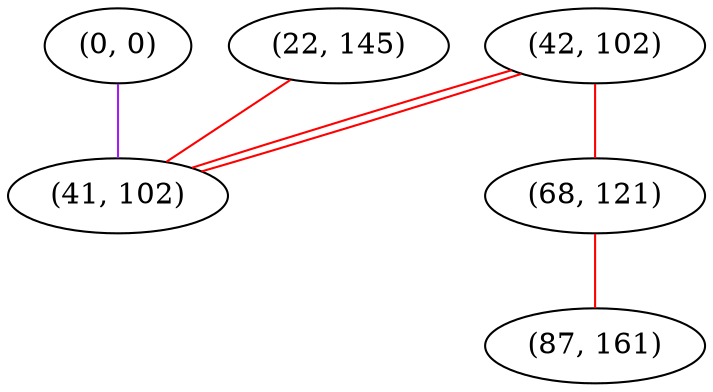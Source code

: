 graph "" {
"(0, 0)";
"(22, 145)";
"(42, 102)";
"(68, 121)";
"(87, 161)";
"(41, 102)";
"(0, 0)" -- "(41, 102)"  [color=purple, key=0, weight=4];
"(22, 145)" -- "(41, 102)"  [color=red, key=0, weight=1];
"(42, 102)" -- "(68, 121)"  [color=red, key=0, weight=1];
"(42, 102)" -- "(41, 102)"  [color=red, key=0, weight=1];
"(42, 102)" -- "(41, 102)"  [color=red, key=1, weight=1];
"(68, 121)" -- "(87, 161)"  [color=red, key=0, weight=1];
}
